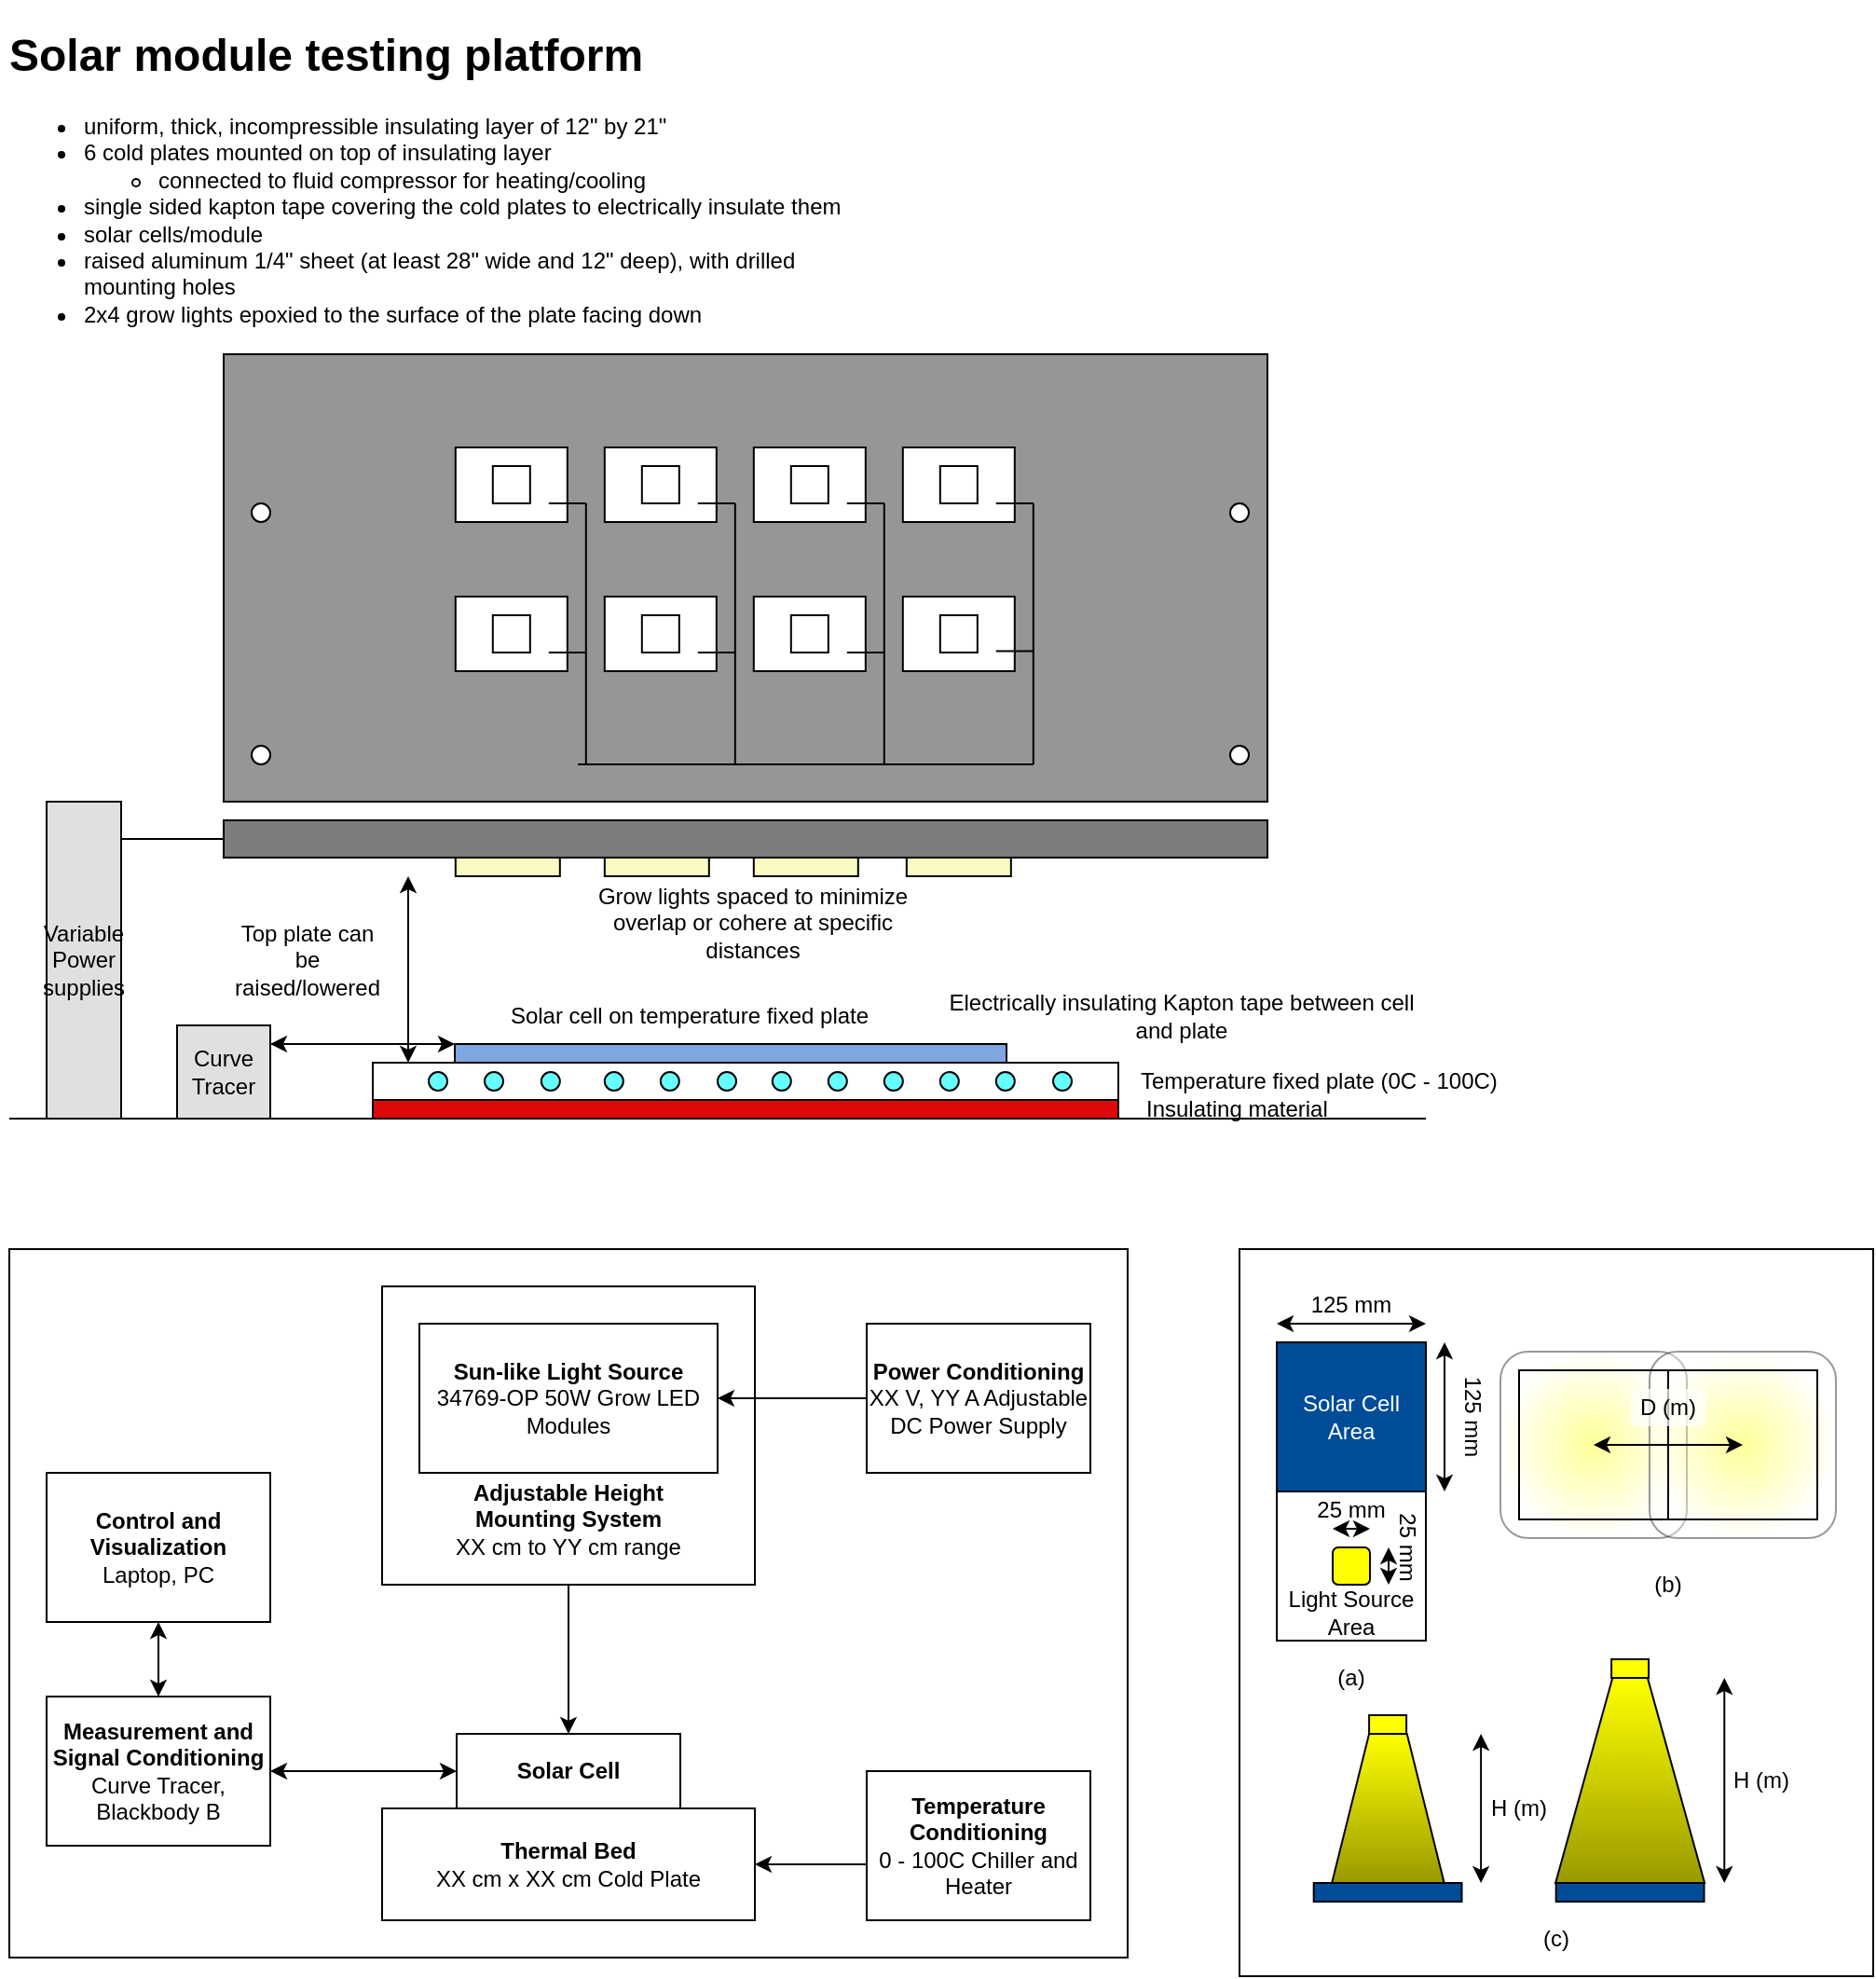 <mxfile version="20.3.0" type="device"><diagram id="6ANjikL3zM5RJd1TRgJ0" name="Page-1"><mxGraphModel dx="1609" dy="1033" grid="1" gridSize="10" guides="1" tooltips="1" connect="1" arrows="1" fold="1" page="0" pageScale="1" pageWidth="850" pageHeight="1100" math="0" shadow="0"><root><mxCell id="0"/><mxCell id="1" parent="0"/><mxCell id="ZlMQ3YonoCp__gBCmhnT-80" value="" style="rounded=0;whiteSpace=wrap;html=1;shadow=0;glass=0;labelBackgroundColor=none;sketch=0;strokeColor=#000000;fontColor=#000000;fillColor=none;gradientColor=#FFFFFF;gradientDirection=radial;" vertex="1" parent="1"><mxGeometry x="700" y="840" width="340" height="390" as="geometry"/></mxCell><mxCell id="ZlMQ3YonoCp__gBCmhnT-74" value="" style="rounded=0;whiteSpace=wrap;html=1;labelBackgroundColor=none;fillColor=none;" vertex="1" parent="1"><mxGeometry x="930" y="905" width="80" height="80" as="geometry"/></mxCell><mxCell id="ZlMQ3YonoCp__gBCmhnT-64" value="" style="rounded=0;whiteSpace=wrap;html=1;labelBackgroundColor=none;fillColor=none;" vertex="1" parent="1"><mxGeometry x="850" y="905" width="80" height="80" as="geometry"/></mxCell><mxCell id="ZlMQ3YonoCp__gBCmhnT-71" value="" style="rounded=1;whiteSpace=wrap;html=1;labelBackgroundColor=none;fillColor=#FFFF00;glass=0;gradientColor=#FFFFFF;gradientDirection=radial;opacity=40;" vertex="1" parent="1"><mxGeometry x="840" y="895" width="100" height="100" as="geometry"/></mxCell><mxCell id="ZlMQ3YonoCp__gBCmhnT-77" value="" style="rounded=1;whiteSpace=wrap;html=1;labelBackgroundColor=none;fillColor=#FFFF00;gradientColor=#FFFFFF;gradientDirection=radial;glass=0;shadow=0;sketch=0;opacity=40;" vertex="1" parent="1"><mxGeometry x="920" y="895" width="100" height="100" as="geometry"/></mxCell><mxCell id="ZlMQ3YonoCp__gBCmhnT-17" value="" style="rounded=0;whiteSpace=wrap;html=1;labelBackgroundColor=#FFFF00;" vertex="1" parent="1"><mxGeometry x="240" y="860" width="200" height="160" as="geometry"/></mxCell><mxCell id="_CBvG_vySjLPSusjUoP5-1" value="" style="rounded=0;whiteSpace=wrap;html=1;fillColor=#969696;" parent="1" vertex="1"><mxGeometry x="155" y="360" width="560" height="240" as="geometry"/></mxCell><mxCell id="_CBvG_vySjLPSusjUoP5-33" value="" style="rounded=0;whiteSpace=wrap;html=1;" parent="1" vertex="1"><mxGeometry x="519.41" y="410" width="60" height="40" as="geometry"/></mxCell><mxCell id="_CBvG_vySjLPSusjUoP5-32" value="" style="rounded=0;whiteSpace=wrap;html=1;" parent="1" vertex="1"><mxGeometry x="439.41" y="410" width="60" height="40" as="geometry"/></mxCell><mxCell id="_CBvG_vySjLPSusjUoP5-31" value="" style="rounded=0;whiteSpace=wrap;html=1;" parent="1" vertex="1"><mxGeometry x="359.41" y="410" width="60" height="40" as="geometry"/></mxCell><mxCell id="_CBvG_vySjLPSusjUoP5-2" value="" style="rounded=0;whiteSpace=wrap;html=1;" parent="1" vertex="1"><mxGeometry x="279.41" y="410" width="60" height="40" as="geometry"/></mxCell><mxCell id="_CBvG_vySjLPSusjUoP5-12" value="" style="whiteSpace=wrap;html=1;aspect=fixed;" parent="1" vertex="1"><mxGeometry x="299.41" y="420" width="20" height="20" as="geometry"/></mxCell><mxCell id="_CBvG_vySjLPSusjUoP5-15" value="" style="whiteSpace=wrap;html=1;aspect=fixed;" parent="1" vertex="1"><mxGeometry x="379.41" y="420" width="20" height="20" as="geometry"/></mxCell><mxCell id="_CBvG_vySjLPSusjUoP5-16" value="" style="whiteSpace=wrap;html=1;aspect=fixed;" parent="1" vertex="1"><mxGeometry x="459.41" y="420" width="20" height="20" as="geometry"/></mxCell><mxCell id="_CBvG_vySjLPSusjUoP5-29" value="&lt;p&gt;&lt;/p&gt;&lt;h1&gt;&lt;span style=&quot;background-color: initial;&quot;&gt;Solar module testing platform&lt;/span&gt;&lt;/h1&gt;&lt;ul&gt;&lt;li&gt;uniform, thick, incompressible insulating layer of 12&quot; by 21&quot;&lt;/li&gt;&lt;li&gt;&lt;span style=&quot;background-color: initial; font-size: 12px; font-weight: normal;&quot;&gt;6 cold plates mounted on top of insulating layer&lt;br&gt;&lt;/span&gt;&lt;/li&gt;&lt;ul&gt;&lt;li&gt;&lt;span style=&quot;background-color: initial; font-size: 12px; font-weight: normal;&quot;&gt;connected to fluid compressor for heating/cooling&lt;/span&gt;&lt;/li&gt;&lt;/ul&gt;&lt;li&gt;single sided kapton tape covering the cold plates to electrically insulate them&lt;/li&gt;&lt;li&gt;solar cells/module&lt;/li&gt;&lt;li&gt;raised aluminum 1/4&quot; sheet (at least 28&quot; wide and 12&quot; deep), with drilled mounting holes&lt;/li&gt;&lt;li&gt;2x4 grow lights epoxied to the surface of the plate facing down&lt;/li&gt;&lt;/ul&gt;&lt;p&gt;&lt;/p&gt;&lt;h1&gt;&lt;p&gt;&lt;/p&gt;&lt;p&gt;&lt;/p&gt;&lt;p&gt;&lt;/p&gt;&lt;/h1&gt;&lt;p&gt;&lt;br&gt;&lt;/p&gt;" style="text;html=1;strokeColor=none;fillColor=none;spacing=5;spacingTop=-20;whiteSpace=wrap;overflow=hidden;rounded=0;" parent="1" vertex="1"><mxGeometry x="35" y="180" width="470" height="170" as="geometry"/></mxCell><mxCell id="_CBvG_vySjLPSusjUoP5-30" value="" style="whiteSpace=wrap;html=1;aspect=fixed;" parent="1" vertex="1"><mxGeometry x="539.41" y="420" width="20" height="20" as="geometry"/></mxCell><mxCell id="_CBvG_vySjLPSusjUoP5-34" value="" style="rounded=0;whiteSpace=wrap;html=1;" parent="1" vertex="1"><mxGeometry x="519.41" y="490" width="60" height="40" as="geometry"/></mxCell><mxCell id="_CBvG_vySjLPSusjUoP5-35" value="" style="rounded=0;whiteSpace=wrap;html=1;" parent="1" vertex="1"><mxGeometry x="359.41" y="490" width="60" height="40" as="geometry"/></mxCell><mxCell id="_CBvG_vySjLPSusjUoP5-36" value="" style="rounded=0;whiteSpace=wrap;html=1;" parent="1" vertex="1"><mxGeometry x="439.41" y="490" width="60" height="40" as="geometry"/></mxCell><mxCell id="_CBvG_vySjLPSusjUoP5-37" value="" style="rounded=0;whiteSpace=wrap;html=1;" parent="1" vertex="1"><mxGeometry x="279.41" y="490" width="60" height="40" as="geometry"/></mxCell><mxCell id="_CBvG_vySjLPSusjUoP5-38" value="" style="whiteSpace=wrap;html=1;aspect=fixed;" parent="1" vertex="1"><mxGeometry x="299.41" y="500" width="20" height="20" as="geometry"/></mxCell><mxCell id="_CBvG_vySjLPSusjUoP5-39" value="" style="whiteSpace=wrap;html=1;aspect=fixed;" parent="1" vertex="1"><mxGeometry x="379.41" y="500" width="20" height="20" as="geometry"/></mxCell><mxCell id="_CBvG_vySjLPSusjUoP5-40" value="" style="whiteSpace=wrap;html=1;aspect=fixed;" parent="1" vertex="1"><mxGeometry x="459.41" y="500" width="20" height="20" as="geometry"/></mxCell><mxCell id="_CBvG_vySjLPSusjUoP5-41" value="" style="whiteSpace=wrap;html=1;aspect=fixed;" parent="1" vertex="1"><mxGeometry x="539.41" y="500" width="20" height="20" as="geometry"/></mxCell><mxCell id="_CBvG_vySjLPSusjUoP5-44" value="" style="endArrow=none;html=1;rounded=0;" parent="1" edge="1"><mxGeometry width="50" height="50" relative="1" as="geometry"><mxPoint x="349.41" y="580" as="sourcePoint"/><mxPoint x="349.41" y="440" as="targetPoint"/></mxGeometry></mxCell><mxCell id="_CBvG_vySjLPSusjUoP5-45" value="" style="endArrow=none;html=1;rounded=0;" parent="1" edge="1"><mxGeometry width="50" height="50" relative="1" as="geometry"><mxPoint x="429.41" y="580" as="sourcePoint"/><mxPoint x="429.41" y="440" as="targetPoint"/></mxGeometry></mxCell><mxCell id="_CBvG_vySjLPSusjUoP5-46" value="" style="endArrow=none;html=1;rounded=0;" parent="1" edge="1"><mxGeometry width="50" height="50" relative="1" as="geometry"><mxPoint x="509.41" y="580" as="sourcePoint"/><mxPoint x="509.41" y="440" as="targetPoint"/></mxGeometry></mxCell><mxCell id="_CBvG_vySjLPSusjUoP5-47" value="" style="endArrow=none;html=1;rounded=0;" parent="1" edge="1"><mxGeometry width="50" height="50" relative="1" as="geometry"><mxPoint x="589.41" y="580" as="sourcePoint"/><mxPoint x="589.41" y="440" as="targetPoint"/></mxGeometry></mxCell><mxCell id="_CBvG_vySjLPSusjUoP5-48" value="" style="endArrow=none;html=1;rounded=0;" parent="1" edge="1"><mxGeometry width="50" height="50" relative="1" as="geometry"><mxPoint x="329.41" y="440" as="sourcePoint"/><mxPoint x="349.41" y="440" as="targetPoint"/></mxGeometry></mxCell><mxCell id="_CBvG_vySjLPSusjUoP5-49" value="" style="endArrow=none;html=1;rounded=0;" parent="1" edge="1"><mxGeometry width="50" height="50" relative="1" as="geometry"><mxPoint x="409.41" y="440" as="sourcePoint"/><mxPoint x="429.41" y="440" as="targetPoint"/></mxGeometry></mxCell><mxCell id="_CBvG_vySjLPSusjUoP5-50" value="" style="endArrow=none;html=1;rounded=0;" parent="1" edge="1"><mxGeometry width="50" height="50" relative="1" as="geometry"><mxPoint x="489.41" y="440" as="sourcePoint"/><mxPoint x="509.41" y="440" as="targetPoint"/></mxGeometry></mxCell><mxCell id="_CBvG_vySjLPSusjUoP5-51" value="" style="endArrow=none;html=1;rounded=0;" parent="1" edge="1"><mxGeometry width="50" height="50" relative="1" as="geometry"><mxPoint x="569.41" y="440" as="sourcePoint"/><mxPoint x="589.41" y="440" as="targetPoint"/></mxGeometry></mxCell><mxCell id="_CBvG_vySjLPSusjUoP5-52" value="" style="endArrow=none;html=1;rounded=0;" parent="1" edge="1"><mxGeometry width="50" height="50" relative="1" as="geometry"><mxPoint x="569.41" y="519.31" as="sourcePoint"/><mxPoint x="589.41" y="519.31" as="targetPoint"/></mxGeometry></mxCell><mxCell id="_CBvG_vySjLPSusjUoP5-53" value="" style="endArrow=none;html=1;rounded=0;" parent="1" edge="1"><mxGeometry width="50" height="50" relative="1" as="geometry"><mxPoint x="489.41" y="520" as="sourcePoint"/><mxPoint x="509.41" y="520" as="targetPoint"/></mxGeometry></mxCell><mxCell id="_CBvG_vySjLPSusjUoP5-54" value="" style="endArrow=none;html=1;rounded=0;" parent="1" edge="1"><mxGeometry width="50" height="50" relative="1" as="geometry"><mxPoint x="329.41" y="520" as="sourcePoint"/><mxPoint x="349.41" y="520" as="targetPoint"/></mxGeometry></mxCell><mxCell id="_CBvG_vySjLPSusjUoP5-55" value="" style="endArrow=none;html=1;rounded=0;" parent="1" edge="1"><mxGeometry width="50" height="50" relative="1" as="geometry"><mxPoint x="409.41" y="520" as="sourcePoint"/><mxPoint x="429.41" y="520" as="targetPoint"/></mxGeometry></mxCell><mxCell id="_CBvG_vySjLPSusjUoP5-56" value="" style="endArrow=none;html=1;rounded=0;" parent="1" edge="1"><mxGeometry width="50" height="50" relative="1" as="geometry"><mxPoint x="345" y="580" as="sourcePoint"/><mxPoint x="589.41" y="580" as="targetPoint"/></mxGeometry></mxCell><mxCell id="_CBvG_vySjLPSusjUoP5-58" value="" style="ellipse;whiteSpace=wrap;html=1;aspect=fixed;" parent="1" vertex="1"><mxGeometry x="695" y="570" width="10" height="10" as="geometry"/></mxCell><mxCell id="_CBvG_vySjLPSusjUoP5-60" value="" style="ellipse;whiteSpace=wrap;html=1;aspect=fixed;" parent="1" vertex="1"><mxGeometry x="695" y="440" width="10" height="10" as="geometry"/></mxCell><mxCell id="_CBvG_vySjLPSusjUoP5-65" value="" style="ellipse;whiteSpace=wrap;html=1;aspect=fixed;" parent="1" vertex="1"><mxGeometry x="170" y="570" width="10" height="10" as="geometry"/></mxCell><mxCell id="_CBvG_vySjLPSusjUoP5-66" value="" style="ellipse;whiteSpace=wrap;html=1;aspect=fixed;" parent="1" vertex="1"><mxGeometry x="170" y="440" width="10" height="10" as="geometry"/></mxCell><mxCell id="_CBvG_vySjLPSusjUoP5-67" value="" style="rounded=0;whiteSpace=wrap;html=1;" parent="1" vertex="1"><mxGeometry x="235" y="740" width="400" height="20" as="geometry"/></mxCell><mxCell id="_CBvG_vySjLPSusjUoP5-68" value="" style="rounded=0;whiteSpace=wrap;html=1;fillColor=#7D7D7D;" parent="1" vertex="1"><mxGeometry x="155" y="610" width="560" height="20" as="geometry"/></mxCell><mxCell id="_CBvG_vySjLPSusjUoP5-69" value="" style="rounded=0;whiteSpace=wrap;html=1;fillColor=#FAFAC3;" parent="1" vertex="1"><mxGeometry x="279.41" y="630" width="56" height="10" as="geometry"/></mxCell><mxCell id="_CBvG_vySjLPSusjUoP5-70" value="" style="rounded=0;whiteSpace=wrap;html=1;fillColor=#FAFAC3;" parent="1" vertex="1"><mxGeometry x="359.41" y="630" width="56" height="10" as="geometry"/></mxCell><mxCell id="_CBvG_vySjLPSusjUoP5-71" value="" style="rounded=0;whiteSpace=wrap;html=1;fillColor=#FAFAC3;" parent="1" vertex="1"><mxGeometry x="439.41" y="630" width="56" height="10" as="geometry"/></mxCell><mxCell id="_CBvG_vySjLPSusjUoP5-72" value="" style="rounded=0;whiteSpace=wrap;html=1;fillColor=#FAFAC3;" parent="1" vertex="1"><mxGeometry x="521.41" y="630" width="56" height="10" as="geometry"/></mxCell><mxCell id="_CBvG_vySjLPSusjUoP5-73" value="" style="endArrow=classic;startArrow=classic;html=1;rounded=0;" parent="1" edge="1"><mxGeometry width="50" height="50" relative="1" as="geometry"><mxPoint x="254" y="740" as="sourcePoint"/><mxPoint x="254" y="640" as="targetPoint"/></mxGeometry></mxCell><mxCell id="_CBvG_vySjLPSusjUoP5-74" value="" style="rounded=0;whiteSpace=wrap;html=1;fillColor=#7EA6E0;" parent="1" vertex="1"><mxGeometry x="279" y="730" width="296" height="10" as="geometry"/></mxCell><mxCell id="_CBvG_vySjLPSusjUoP5-75" value="" style="rounded=0;whiteSpace=wrap;html=1;fillColor=#E00909;" parent="1" vertex="1"><mxGeometry x="235" y="760" width="400" height="10" as="geometry"/></mxCell><mxCell id="_CBvG_vySjLPSusjUoP5-76" value="Top plate can be raised/lowered" style="text;html=1;strokeColor=none;fillColor=none;align=center;verticalAlign=middle;whiteSpace=wrap;rounded=0;" parent="1" vertex="1"><mxGeometry x="170" y="670" width="60" height="30" as="geometry"/></mxCell><mxCell id="_CBvG_vySjLPSusjUoP5-77" value="Grow lights spaced to minimize overlap or cohere at specific distances" style="text;html=1;strokeColor=none;fillColor=none;align=center;verticalAlign=middle;whiteSpace=wrap;rounded=0;" parent="1" vertex="1"><mxGeometry x="339.41" y="650" width="200" height="30" as="geometry"/></mxCell><mxCell id="_CBvG_vySjLPSusjUoP5-78" value="Solar cell on temperature fixed plate" style="text;html=1;strokeColor=none;fillColor=none;align=center;verticalAlign=middle;whiteSpace=wrap;rounded=0;" parent="1" vertex="1"><mxGeometry x="295" y="700" width="220" height="30" as="geometry"/></mxCell><mxCell id="_CBvG_vySjLPSusjUoP5-80" value="Temperature fixed plate (0C - 100C)" style="text;html=1;strokeColor=none;fillColor=none;align=left;verticalAlign=middle;whiteSpace=wrap;rounded=0;" parent="1" vertex="1"><mxGeometry x="645" y="735" width="200" height="30" as="geometry"/></mxCell><mxCell id="_CBvG_vySjLPSusjUoP5-81" value="Insulating material" style="text;html=1;strokeColor=none;fillColor=none;align=left;verticalAlign=middle;whiteSpace=wrap;rounded=0;" parent="1" vertex="1"><mxGeometry x="647.5" y="760" width="105" height="10" as="geometry"/></mxCell><mxCell id="_CBvG_vySjLPSusjUoP5-82" value="Electrically insulating Kapton tape between cell and plate" style="text;html=1;strokeColor=none;fillColor=none;align=center;verticalAlign=middle;whiteSpace=wrap;rounded=0;" parent="1" vertex="1"><mxGeometry x="539.41" y="700" width="260" height="30" as="geometry"/></mxCell><mxCell id="_CBvG_vySjLPSusjUoP5-83" value="" style="whiteSpace=wrap;html=1;aspect=fixed;fillColor=#E0E0E0;" parent="1" vertex="1"><mxGeometry x="130" y="720" width="50" height="50" as="geometry"/></mxCell><mxCell id="_CBvG_vySjLPSusjUoP5-84" value="" style="endArrow=classic;startArrow=classic;html=1;rounded=0;entryX=0;entryY=0;entryDx=0;entryDy=0;" parent="1" target="_CBvG_vySjLPSusjUoP5-74" edge="1"><mxGeometry width="50" height="50" relative="1" as="geometry"><mxPoint x="180" y="730" as="sourcePoint"/><mxPoint x="235" y="790" as="targetPoint"/></mxGeometry></mxCell><mxCell id="_CBvG_vySjLPSusjUoP5-86" value="" style="rounded=0;whiteSpace=wrap;html=1;fillColor=#E0E0E0;" parent="1" vertex="1"><mxGeometry x="60" y="600" width="40" height="170" as="geometry"/></mxCell><mxCell id="_CBvG_vySjLPSusjUoP5-88" value="" style="endArrow=none;html=1;rounded=0;entryX=0;entryY=0.5;entryDx=0;entryDy=0;" parent="1" target="_CBvG_vySjLPSusjUoP5-68" edge="1"><mxGeometry width="50" height="50" relative="1" as="geometry"><mxPoint x="100" y="620" as="sourcePoint"/><mxPoint x="130" y="610" as="targetPoint"/></mxGeometry></mxCell><mxCell id="_CBvG_vySjLPSusjUoP5-89" value="Variable Power supplies" style="text;html=1;strokeColor=none;fillColor=none;align=center;verticalAlign=middle;whiteSpace=wrap;rounded=0;" parent="1" vertex="1"><mxGeometry x="60" y="670" width="40" height="30" as="geometry"/></mxCell><mxCell id="_CBvG_vySjLPSusjUoP5-90" value="Curve Tracer" style="text;html=1;strokeColor=none;fillColor=none;align=center;verticalAlign=middle;whiteSpace=wrap;rounded=0;" parent="1" vertex="1"><mxGeometry x="135" y="730" width="40" height="30" as="geometry"/></mxCell><mxCell id="hG2bphtR6qf4GWxAuAjJ-5" value="" style="endArrow=none;html=1;rounded=0;" parent="1" edge="1"><mxGeometry width="50" height="50" relative="1" as="geometry"><mxPoint x="40" y="770" as="sourcePoint"/><mxPoint x="800" y="770" as="targetPoint"/></mxGeometry></mxCell><mxCell id="hG2bphtR6qf4GWxAuAjJ-7" value="" style="ellipse;whiteSpace=wrap;html=1;aspect=fixed;fillColor=#66FFFF;" parent="1" vertex="1"><mxGeometry x="265" y="745" width="10" height="10" as="geometry"/></mxCell><mxCell id="hG2bphtR6qf4GWxAuAjJ-8" value="" style="ellipse;whiteSpace=wrap;html=1;aspect=fixed;fillColor=#66FFFF;" parent="1" vertex="1"><mxGeometry x="295" y="745" width="10" height="10" as="geometry"/></mxCell><mxCell id="hG2bphtR6qf4GWxAuAjJ-9" value="" style="ellipse;whiteSpace=wrap;html=1;aspect=fixed;fillColor=#66FFFF;" parent="1" vertex="1"><mxGeometry x="325.41" y="745" width="10" height="10" as="geometry"/></mxCell><mxCell id="hG2bphtR6qf4GWxAuAjJ-10" value="" style="ellipse;whiteSpace=wrap;html=1;aspect=fixed;fillColor=#66FFFF;" parent="1" vertex="1"><mxGeometry x="359.41" y="745" width="10" height="10" as="geometry"/></mxCell><mxCell id="hG2bphtR6qf4GWxAuAjJ-11" value="" style="ellipse;whiteSpace=wrap;html=1;aspect=fixed;fillColor=#66FFFF;" parent="1" vertex="1"><mxGeometry x="389.41" y="745" width="10" height="10" as="geometry"/></mxCell><mxCell id="hG2bphtR6qf4GWxAuAjJ-12" value="" style="ellipse;whiteSpace=wrap;html=1;aspect=fixed;fillColor=#66FFFF;" parent="1" vertex="1"><mxGeometry x="420" y="745" width="10" height="10" as="geometry"/></mxCell><mxCell id="hG2bphtR6qf4GWxAuAjJ-13" value="" style="ellipse;whiteSpace=wrap;html=1;aspect=fixed;fillColor=#66FFFF;" parent="1" vertex="1"><mxGeometry x="449.41" y="745" width="10" height="10" as="geometry"/></mxCell><mxCell id="hG2bphtR6qf4GWxAuAjJ-14" value="" style="ellipse;whiteSpace=wrap;html=1;aspect=fixed;fillColor=#66FFFF;" parent="1" vertex="1"><mxGeometry x="479.41" y="745" width="10" height="10" as="geometry"/></mxCell><mxCell id="hG2bphtR6qf4GWxAuAjJ-15" value="" style="ellipse;whiteSpace=wrap;html=1;aspect=fixed;fillColor=#66FFFF;" parent="1" vertex="1"><mxGeometry x="509.41" y="745" width="10" height="10" as="geometry"/></mxCell><mxCell id="hG2bphtR6qf4GWxAuAjJ-16" value="" style="ellipse;whiteSpace=wrap;html=1;aspect=fixed;fillColor=#66FFFF;" parent="1" vertex="1"><mxGeometry x="539.41" y="745" width="10" height="10" as="geometry"/></mxCell><mxCell id="hG2bphtR6qf4GWxAuAjJ-17" value="" style="ellipse;whiteSpace=wrap;html=1;aspect=fixed;fillColor=#66FFFF;" parent="1" vertex="1"><mxGeometry x="569.41" y="745" width="10" height="10" as="geometry"/></mxCell><mxCell id="hG2bphtR6qf4GWxAuAjJ-18" value="" style="ellipse;whiteSpace=wrap;html=1;aspect=fixed;fillColor=#66FFFF;" parent="1" vertex="1"><mxGeometry x="600" y="745" width="10" height="10" as="geometry"/></mxCell><mxCell id="ZlMQ3YonoCp__gBCmhnT-11" value="&lt;b&gt;Sun-like Light Source&lt;br&gt;&lt;/b&gt;34769-OP 50W Grow LED Modules" style="rounded=0;whiteSpace=wrap;html=1;" vertex="1" parent="1"><mxGeometry x="260" y="880" width="160" height="80" as="geometry"/></mxCell><mxCell id="ZlMQ3YonoCp__gBCmhnT-16" value="" style="edgeStyle=orthogonalEdgeStyle;rounded=0;orthogonalLoop=1;jettySize=auto;html=1;" edge="1" parent="1" source="ZlMQ3YonoCp__gBCmhnT-14" target="ZlMQ3YonoCp__gBCmhnT-11"><mxGeometry relative="1" as="geometry"/></mxCell><mxCell id="ZlMQ3YonoCp__gBCmhnT-14" value="&lt;b&gt;Power Conditioning&lt;br&gt;&lt;/b&gt;XX V, YY A Adjustable DC Power Supply" style="rounded=0;whiteSpace=wrap;html=1;" vertex="1" parent="1"><mxGeometry x="500" y="880" width="120" height="80" as="geometry"/></mxCell><mxCell id="ZlMQ3YonoCp__gBCmhnT-18" value="Adjustable Height Mounting System&lt;br&gt;&lt;span style=&quot;font-weight: 400;&quot;&gt;XX cm to YY cm range&lt;/span&gt;" style="text;html=1;strokeColor=none;fillColor=none;align=center;verticalAlign=middle;whiteSpace=wrap;rounded=0;labelBackgroundColor=#FFFFFF;fontStyle=1" vertex="1" parent="1"><mxGeometry x="260" y="970" width="160" height="30" as="geometry"/></mxCell><mxCell id="ZlMQ3YonoCp__gBCmhnT-19" value="Solar Cell" style="rounded=0;whiteSpace=wrap;html=1;labelBackgroundColor=none;fillColor=none;fontStyle=1" vertex="1" parent="1"><mxGeometry x="280" y="1100" width="120" height="40" as="geometry"/></mxCell><mxCell id="ZlMQ3YonoCp__gBCmhnT-21" value="Thermal Bed&lt;br&gt;&lt;span style=&quot;font-weight: normal;&quot;&gt;XX cm x XX cm Cold Plate&lt;/span&gt;" style="rounded=0;whiteSpace=wrap;html=1;labelBackgroundColor=none;fillColor=none;fontStyle=1" vertex="1" parent="1"><mxGeometry x="240" y="1140" width="200" height="60" as="geometry"/></mxCell><mxCell id="ZlMQ3YonoCp__gBCmhnT-23" value="" style="edgeStyle=orthogonalEdgeStyle;rounded=0;orthogonalLoop=1;jettySize=auto;html=1;entryX=1;entryY=0.5;entryDx=0;entryDy=0;" edge="1" parent="1" source="ZlMQ3YonoCp__gBCmhnT-22" target="ZlMQ3YonoCp__gBCmhnT-21"><mxGeometry relative="1" as="geometry"><mxPoint x="450" y="1160" as="targetPoint"/><Array as="points"><mxPoint x="490" y="1170"/><mxPoint x="490" y="1170"/></Array></mxGeometry></mxCell><mxCell id="ZlMQ3YonoCp__gBCmhnT-22" value="&lt;b&gt;Temperature Conditioning&lt;/b&gt;&lt;br&gt;0 - 100C Chiller and Heater" style="rounded=0;whiteSpace=wrap;html=1;labelBackgroundColor=none;fillColor=none;" vertex="1" parent="1"><mxGeometry x="500" y="1120" width="120" height="80" as="geometry"/></mxCell><mxCell id="ZlMQ3YonoCp__gBCmhnT-24" value="" style="endArrow=classic;html=1;rounded=0;exitX=0.5;exitY=1;exitDx=0;exitDy=0;entryX=0.5;entryY=0;entryDx=0;entryDy=0;" edge="1" parent="1" source="ZlMQ3YonoCp__gBCmhnT-17" target="ZlMQ3YonoCp__gBCmhnT-19"><mxGeometry width="50" height="50" relative="1" as="geometry"><mxPoint x="500" y="1070" as="sourcePoint"/><mxPoint x="550" y="1020" as="targetPoint"/></mxGeometry></mxCell><mxCell id="ZlMQ3YonoCp__gBCmhnT-25" value="&lt;b&gt;Measurement and Signal Conditioning&lt;/b&gt;&lt;br&gt;Curve Tracer, Blackbody B" style="rounded=0;whiteSpace=wrap;html=1;labelBackgroundColor=none;fillColor=none;" vertex="1" parent="1"><mxGeometry x="60" y="1080" width="120" height="80" as="geometry"/></mxCell><mxCell id="ZlMQ3YonoCp__gBCmhnT-27" value="&lt;b&gt;Control and Visualization&lt;/b&gt;&lt;br&gt;Laptop, PC" style="rounded=0;whiteSpace=wrap;html=1;labelBackgroundColor=none;fillColor=none;" vertex="1" parent="1"><mxGeometry x="60" y="960" width="120" height="80" as="geometry"/></mxCell><mxCell id="ZlMQ3YonoCp__gBCmhnT-28" value="" style="endArrow=classic;startArrow=classic;html=1;rounded=0;exitX=0.5;exitY=1;exitDx=0;exitDy=0;entryX=0.5;entryY=0;entryDx=0;entryDy=0;" edge="1" parent="1" source="ZlMQ3YonoCp__gBCmhnT-27" target="ZlMQ3YonoCp__gBCmhnT-25"><mxGeometry width="50" height="50" relative="1" as="geometry"><mxPoint x="50" y="1240" as="sourcePoint"/><mxPoint x="100" y="1190" as="targetPoint"/></mxGeometry></mxCell><mxCell id="ZlMQ3YonoCp__gBCmhnT-29" value="" style="endArrow=classic;startArrow=classic;html=1;rounded=0;exitX=1;exitY=0.5;exitDx=0;exitDy=0;entryX=0;entryY=0.5;entryDx=0;entryDy=0;" edge="1" parent="1" source="ZlMQ3YonoCp__gBCmhnT-25" target="ZlMQ3YonoCp__gBCmhnT-19"><mxGeometry width="50" height="50" relative="1" as="geometry"><mxPoint x="230" y="1110" as="sourcePoint"/><mxPoint x="280" y="1060" as="targetPoint"/></mxGeometry></mxCell><mxCell id="ZlMQ3YonoCp__gBCmhnT-30" value="" style="rounded=0;whiteSpace=wrap;html=1;labelBackgroundColor=none;fillColor=none;" vertex="1" parent="1"><mxGeometry x="40" y="840" width="600" height="380" as="geometry"/></mxCell><mxCell id="ZlMQ3YonoCp__gBCmhnT-39" value="" style="rounded=0;whiteSpace=wrap;html=1;labelBackgroundColor=none;fillColor=none;" vertex="1" parent="1"><mxGeometry x="850" y="905" width="80" height="80" as="geometry"/></mxCell><mxCell id="ZlMQ3YonoCp__gBCmhnT-42" value="&lt;font color=&quot;#ffffff&quot;&gt;Solar Cell Area&lt;/font&gt;" style="rounded=0;whiteSpace=wrap;html=1;labelBackgroundColor=none;fillColor=#004C99;" vertex="1" parent="1"><mxGeometry x="720" y="890" width="80" height="80" as="geometry"/></mxCell><mxCell id="ZlMQ3YonoCp__gBCmhnT-43" value="" style="rounded=0;whiteSpace=wrap;html=1;labelBackgroundColor=none;fillColor=none;" vertex="1" parent="1"><mxGeometry x="930" y="905" width="80" height="80" as="geometry"/></mxCell><mxCell id="ZlMQ3YonoCp__gBCmhnT-45" value="" style="rounded=0;whiteSpace=wrap;html=1;labelBackgroundColor=none;fillColor=none;" vertex="1" parent="1"><mxGeometry x="720" y="970" width="80" height="80" as="geometry"/></mxCell><mxCell id="ZlMQ3YonoCp__gBCmhnT-49" value="" style="endArrow=classic;startArrow=classic;html=1;rounded=0;" edge="1" parent="1"><mxGeometry width="50" height="50" relative="1" as="geometry"><mxPoint x="810" y="970" as="sourcePoint"/><mxPoint x="810" y="890" as="targetPoint"/></mxGeometry></mxCell><mxCell id="ZlMQ3YonoCp__gBCmhnT-50" value="" style="endArrow=classic;startArrow=classic;html=1;rounded=0;" edge="1" parent="1"><mxGeometry width="50" height="50" relative="1" as="geometry"><mxPoint x="720" y="880" as="sourcePoint"/><mxPoint x="800" y="880" as="targetPoint"/></mxGeometry></mxCell><mxCell id="ZlMQ3YonoCp__gBCmhnT-51" value="125 mm" style="text;html=1;strokeColor=none;fillColor=none;align=center;verticalAlign=middle;whiteSpace=wrap;rounded=0;labelBackgroundColor=none;" vertex="1" parent="1"><mxGeometry x="735" y="860" width="50" height="20" as="geometry"/></mxCell><mxCell id="ZlMQ3YonoCp__gBCmhnT-52" value="125 mm" style="text;html=1;strokeColor=none;fillColor=none;align=center;verticalAlign=middle;whiteSpace=wrap;rounded=0;labelBackgroundColor=none;rotation=90;" vertex="1" parent="1"><mxGeometry x="800" y="920" width="50" height="20" as="geometry"/></mxCell><mxCell id="ZlMQ3YonoCp__gBCmhnT-53" value="" style="rounded=1;whiteSpace=wrap;html=1;labelBackgroundColor=none;fillColor=#FFFF00;" vertex="1" parent="1"><mxGeometry x="750" y="1000" width="20" height="20" as="geometry"/></mxCell><mxCell id="ZlMQ3YonoCp__gBCmhnT-54" value="" style="endArrow=classic;startArrow=classic;html=1;rounded=0;" edge="1" parent="1"><mxGeometry width="50" height="50" relative="1" as="geometry"><mxPoint x="750" y="990" as="sourcePoint"/><mxPoint x="770" y="990" as="targetPoint"/></mxGeometry></mxCell><mxCell id="ZlMQ3YonoCp__gBCmhnT-55" value="25 mm" style="text;html=1;strokeColor=none;fillColor=none;align=center;verticalAlign=middle;whiteSpace=wrap;rounded=0;labelBackgroundColor=none;" vertex="1" parent="1"><mxGeometry x="730" y="970" width="60" height="20" as="geometry"/></mxCell><mxCell id="ZlMQ3YonoCp__gBCmhnT-56" value="&lt;font color=&quot;#000000&quot;&gt;Light Source Area&lt;/font&gt;" style="text;html=1;strokeColor=none;fillColor=none;align=center;verticalAlign=middle;whiteSpace=wrap;rounded=0;labelBackgroundColor=none;fontColor=#FFFFFF;" vertex="1" parent="1"><mxGeometry x="720" y="1020" width="80" height="30" as="geometry"/></mxCell><mxCell id="ZlMQ3YonoCp__gBCmhnT-57" value="" style="endArrow=classic;startArrow=classic;html=1;rounded=0;" edge="1" parent="1"><mxGeometry width="50" height="50" relative="1" as="geometry"><mxPoint x="780" y="1000" as="sourcePoint"/><mxPoint x="780" y="1020" as="targetPoint"/></mxGeometry></mxCell><mxCell id="ZlMQ3YonoCp__gBCmhnT-58" value="25 mm" style="text;html=1;strokeColor=none;fillColor=none;align=center;verticalAlign=middle;whiteSpace=wrap;rounded=0;labelBackgroundColor=none;rotation=90;" vertex="1" parent="1"><mxGeometry x="770" y="990" width="40" height="20" as="geometry"/></mxCell><mxCell id="ZlMQ3YonoCp__gBCmhnT-78" value="" style="endArrow=classic;startArrow=classic;html=1;rounded=0;fontColor=#000000;" edge="1" parent="1"><mxGeometry width="50" height="50" relative="1" as="geometry"><mxPoint x="890" y="945" as="sourcePoint"/><mxPoint x="970" y="945" as="targetPoint"/></mxGeometry></mxCell><mxCell id="ZlMQ3YonoCp__gBCmhnT-79" value="D (m)" style="text;html=1;strokeColor=none;fillColor=#FFFFFF;align=center;verticalAlign=middle;whiteSpace=wrap;rounded=1;shadow=0;glass=0;labelBackgroundColor=none;sketch=0;fontColor=#000000;opacity=70;" vertex="1" parent="1"><mxGeometry x="910" y="915" width="40" height="20" as="geometry"/></mxCell><mxCell id="ZlMQ3YonoCp__gBCmhnT-81" value="" style="rounded=0;whiteSpace=wrap;html=1;shadow=0;glass=0;labelBackgroundColor=none;sketch=0;strokeColor=#000000;fontColor=#000000;fillColor=#FFFF00;gradientColor=none;gradientDirection=radial;" vertex="1" parent="1"><mxGeometry x="899.56" y="1060" width="20" height="10" as="geometry"/></mxCell><mxCell id="ZlMQ3YonoCp__gBCmhnT-82" value="" style="rounded=0;whiteSpace=wrap;html=1;shadow=0;glass=0;labelBackgroundColor=none;sketch=0;strokeColor=#000000;fontColor=#000000;fillColor=#004C99;gradientColor=none;gradientDirection=radial;" vertex="1" parent="1"><mxGeometry x="869.85" y="1180" width="79.41" height="10" as="geometry"/></mxCell><mxCell id="ZlMQ3YonoCp__gBCmhnT-85" value="" style="shape=trapezoid;perimeter=trapezoidPerimeter;whiteSpace=wrap;html=1;fixedSize=1;rounded=0;shadow=0;glass=0;labelBackgroundColor=none;sketch=0;strokeColor=#000000;fontColor=#000000;fillColor=#FFFF00;gradientColor=#999900;gradientDirection=south;size=30.6;" vertex="1" parent="1"><mxGeometry x="869.56" y="1070" width="80" height="110" as="geometry"/></mxCell><mxCell id="ZlMQ3YonoCp__gBCmhnT-88" value="" style="rounded=0;whiteSpace=wrap;html=1;shadow=0;glass=0;labelBackgroundColor=none;sketch=0;strokeColor=#000000;fontColor=#000000;fillColor=#FFFF00;gradientColor=none;gradientDirection=radial;" vertex="1" parent="1"><mxGeometry x="769.55" y="1090" width="20" height="10" as="geometry"/></mxCell><mxCell id="ZlMQ3YonoCp__gBCmhnT-89" value="" style="rounded=0;whiteSpace=wrap;html=1;shadow=0;glass=0;labelBackgroundColor=none;sketch=0;strokeColor=#000000;fontColor=#000000;fillColor=#004C99;gradientColor=none;gradientDirection=radial;" vertex="1" parent="1"><mxGeometry x="739.85" y="1180" width="79.41" height="10" as="geometry"/></mxCell><mxCell id="ZlMQ3YonoCp__gBCmhnT-92" value="" style="shape=trapezoid;perimeter=trapezoidPerimeter;whiteSpace=wrap;html=1;fixedSize=1;rounded=0;shadow=0;glass=0;labelBackgroundColor=none;sketch=0;strokeColor=#000000;fontColor=#000000;fillColor=#FFFF00;gradientColor=#999900;gradientDirection=south;size=20;" vertex="1" parent="1"><mxGeometry x="749.56" y="1100" width="60.29" height="80" as="geometry"/></mxCell><mxCell id="ZlMQ3YonoCp__gBCmhnT-93" value="" style="endArrow=classic;startArrow=classic;html=1;rounded=0;fontColor=#000000;" edge="1" parent="1"><mxGeometry width="50" height="50" relative="1" as="geometry"><mxPoint x="829.56" y="1180" as="sourcePoint"/><mxPoint x="829.56" y="1100" as="targetPoint"/></mxGeometry></mxCell><mxCell id="ZlMQ3YonoCp__gBCmhnT-94" value="" style="endArrow=classic;startArrow=classic;html=1;rounded=0;fontColor=#000000;" edge="1" parent="1"><mxGeometry width="50" height="50" relative="1" as="geometry"><mxPoint x="960.15" y="1180" as="sourcePoint"/><mxPoint x="960.15" y="1070" as="targetPoint"/></mxGeometry></mxCell><mxCell id="ZlMQ3YonoCp__gBCmhnT-96" value="H (m)" style="text;html=1;strokeColor=none;fillColor=none;align=center;verticalAlign=middle;whiteSpace=wrap;rounded=0;shadow=0;glass=0;labelBackgroundColor=none;sketch=0;fontColor=#000000;" vertex="1" parent="1"><mxGeometry x="960.15" y="1110" width="40" height="30" as="geometry"/></mxCell><mxCell id="ZlMQ3YonoCp__gBCmhnT-97" value="H (m)" style="text;html=1;strokeColor=none;fillColor=none;align=center;verticalAlign=middle;whiteSpace=wrap;rounded=0;shadow=0;glass=0;labelBackgroundColor=none;sketch=0;fontColor=#000000;" vertex="1" parent="1"><mxGeometry x="829.56" y="1125" width="40" height="30" as="geometry"/></mxCell><mxCell id="ZlMQ3YonoCp__gBCmhnT-98" value="(a)" style="text;html=1;strokeColor=none;fillColor=none;align=center;verticalAlign=middle;whiteSpace=wrap;rounded=0;shadow=0;glass=0;labelBackgroundColor=none;sketch=0;fontColor=#000000;" vertex="1" parent="1"><mxGeometry x="750" y="1060" width="20" height="20" as="geometry"/></mxCell><mxCell id="ZlMQ3YonoCp__gBCmhnT-99" value="(b)" style="text;html=1;strokeColor=none;fillColor=none;align=center;verticalAlign=middle;whiteSpace=wrap;rounded=0;shadow=0;glass=0;labelBackgroundColor=none;sketch=0;fontColor=#000000;" vertex="1" parent="1"><mxGeometry x="919.56" y="1010" width="20" height="20" as="geometry"/></mxCell><mxCell id="ZlMQ3YonoCp__gBCmhnT-100" value="(c)" style="text;html=1;strokeColor=none;fillColor=none;align=center;verticalAlign=middle;whiteSpace=wrap;rounded=0;shadow=0;glass=0;labelBackgroundColor=none;sketch=0;fontColor=#000000;" vertex="1" parent="1"><mxGeometry x="860" y="1200" width="20" height="20" as="geometry"/></mxCell></root></mxGraphModel></diagram></mxfile>
